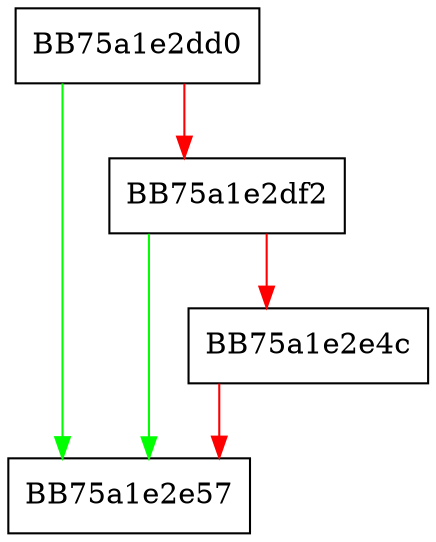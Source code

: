 digraph FlushVolumeGuid {
  node [shape="box"];
  graph [splines=ortho];
  BB75a1e2dd0 -> BB75a1e2e57 [color="green"];
  BB75a1e2dd0 -> BB75a1e2df2 [color="red"];
  BB75a1e2df2 -> BB75a1e2e57 [color="green"];
  BB75a1e2df2 -> BB75a1e2e4c [color="red"];
  BB75a1e2e4c -> BB75a1e2e57 [color="red"];
}